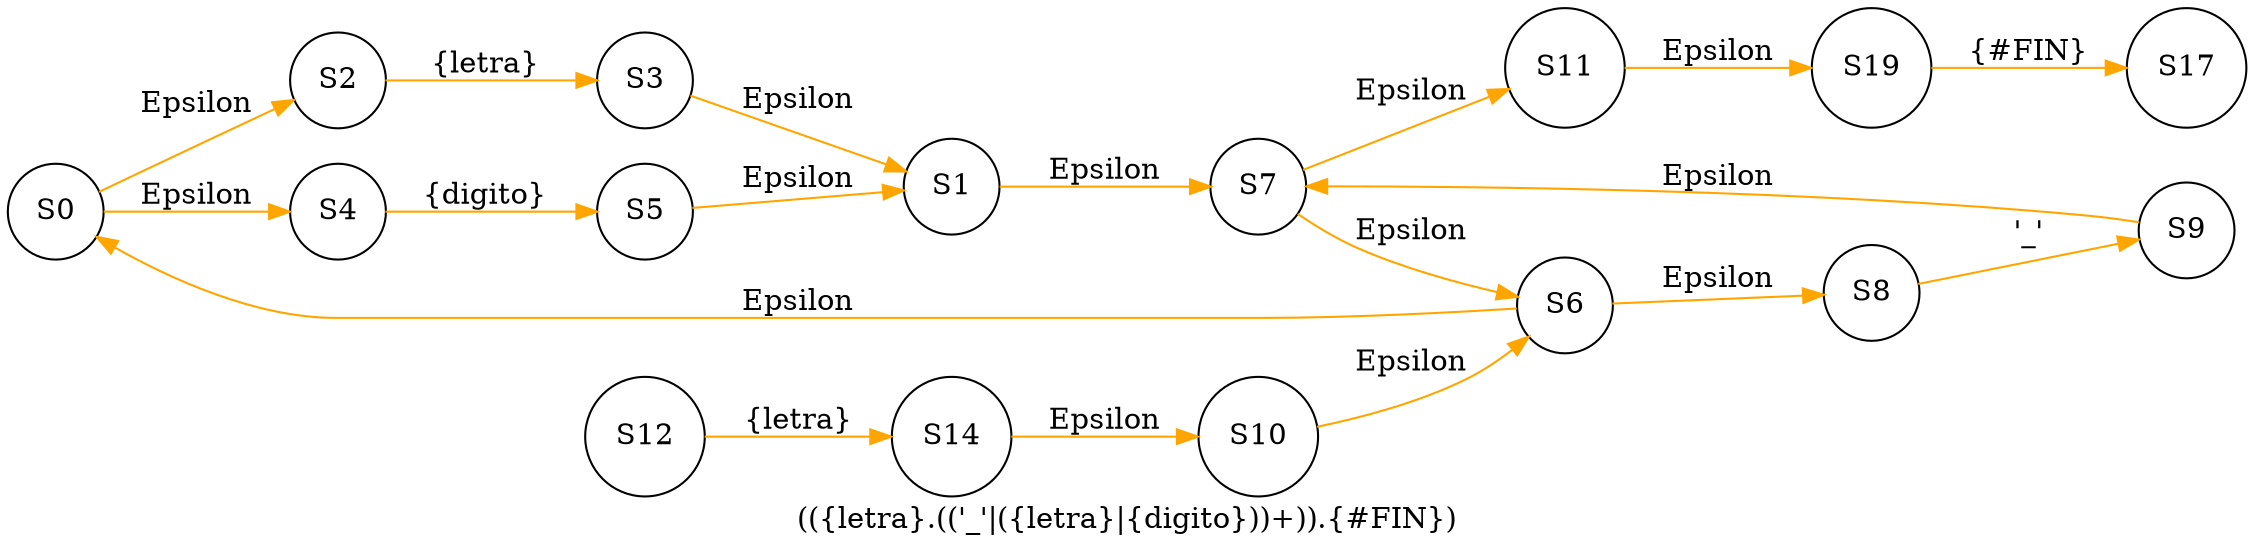 digraph structs {
    node [shape=circle];
    rankdir=LR;    label = "(({letra}.(('_'|({letra}|{digito}))+)).{#FIN})";
    NodoS0 [label="S0" ];
    NodoS1 [label="S1" ];
    NodoS2 [label="S2" ];
    NodoS3 [label="S3" ];
    NodoS4 [label="S4" ];
    NodoS5 [label="S5" ];
    NodoS6 [label="S6" ];
    NodoS7 [label="S7" ];
    NodoS8 [label="S8" ];
    NodoS9 [label="S9" ];
    NodoS10 [label="S10" ];
    NodoS11 [label="S11" ];
    NodoS12 [label="S12" ];
    NodoS14 [label="S14" ];
    NodoS19 [label="S19" ];
    NodoS17 [label="S17" ];
    NodoS0 -> NodoS2[label="Epsilon" color="orange"];
    NodoS2 -> NodoS3[label="{letra}" color="orange"];
    NodoS3 -> NodoS1[label="Epsilon" color="orange"];
    NodoS0 -> NodoS4[label="Epsilon" color="orange"];
    NodoS4 -> NodoS5[label="{digito}" color="orange"];
    NodoS5 -> NodoS1[label="Epsilon" color="orange"];
    NodoS6 -> NodoS8[label="Epsilon" color="orange"];
    NodoS8 -> NodoS9[label="'_'" color="orange"];
    NodoS9 -> NodoS7[label="Epsilon" color="orange"];
    NodoS6 -> NodoS0[label="Epsilon" color="orange"];
    NodoS1 -> NodoS7[label="Epsilon" color="orange"];
    NodoS10 -> NodoS6[label="Epsilon" color="orange"];
    NodoS7 -> NodoS11[label="Epsilon" color="orange"];
    NodoS7 -> NodoS6[label="Epsilon" color="orange"];
    NodoS12 -> NodoS14[label="{letra}" color="orange"];
    NodoS14 -> NodoS10[label="Epsilon" color="orange"];
    NodoS11 -> NodoS19[label="Epsilon" color="orange"];
    NodoS19 -> NodoS17[label="{#FIN}" color="orange"];
}